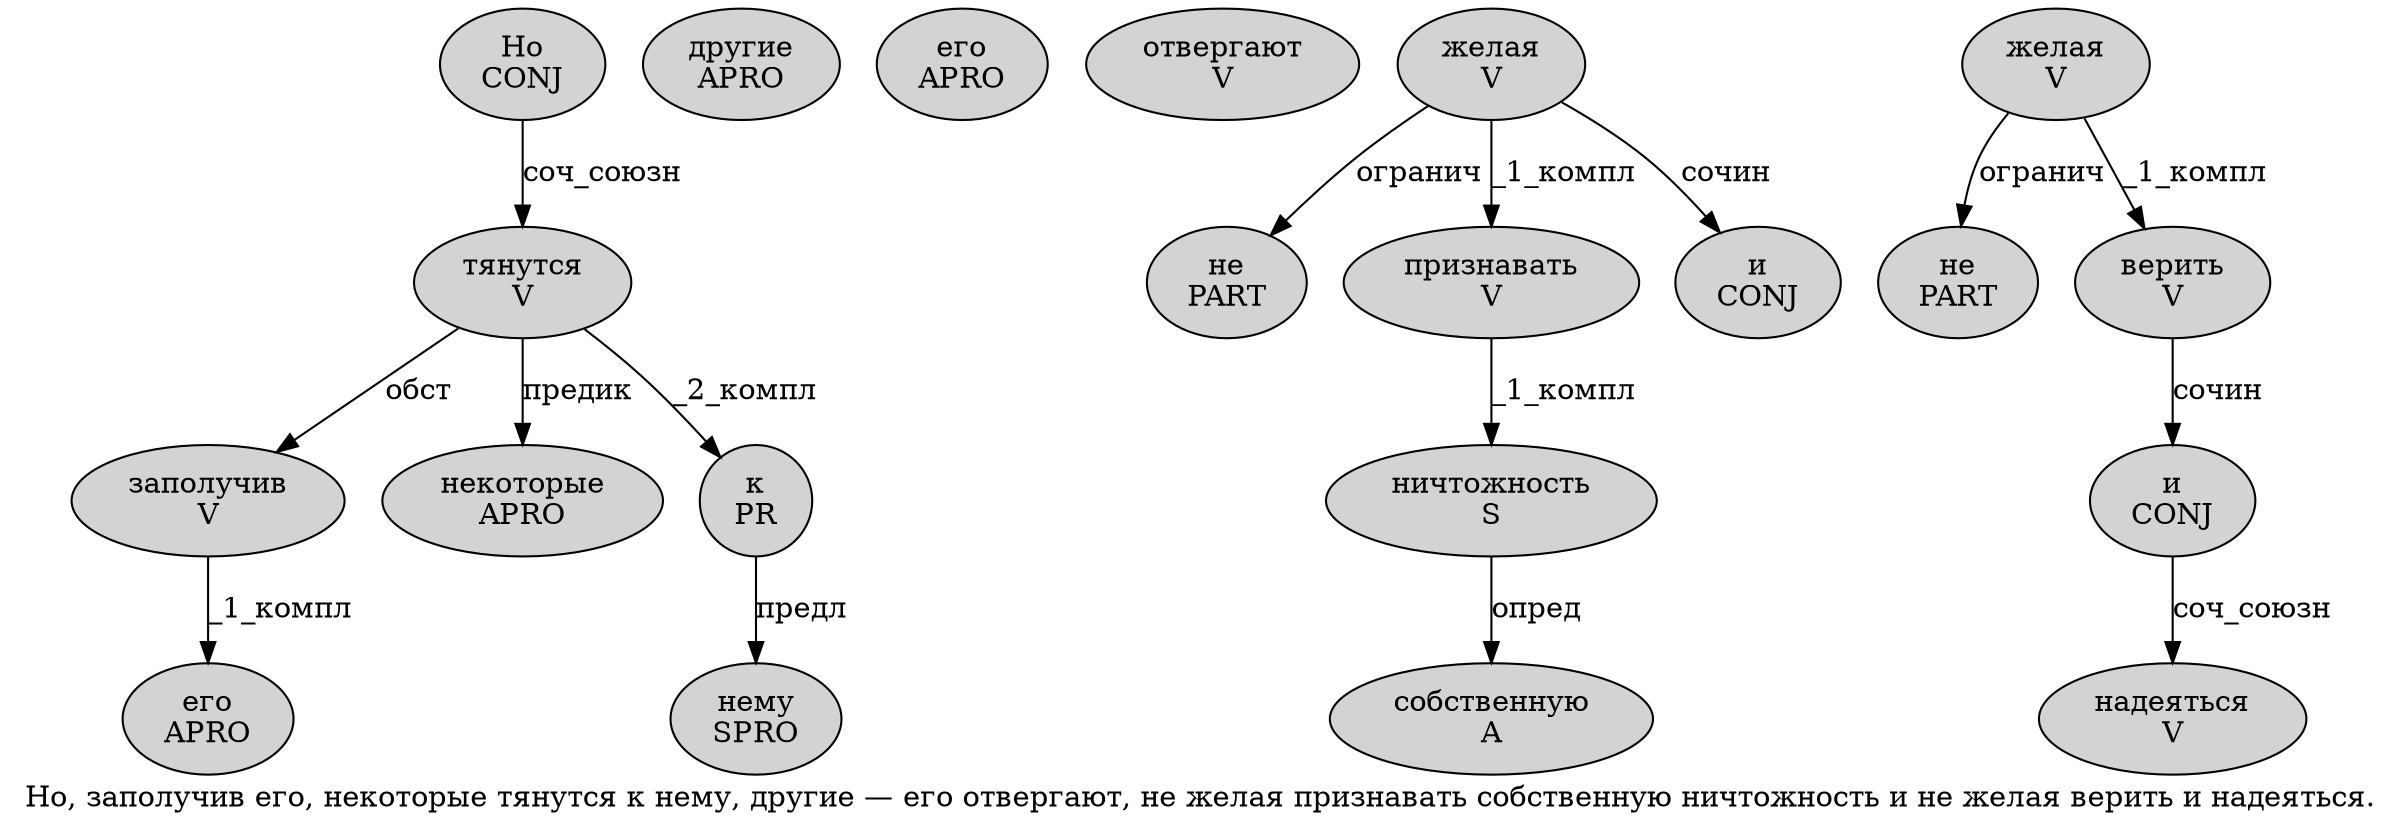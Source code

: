 digraph SENTENCE_418 {
	graph [label="Но, заполучив его, некоторые тянутся к нему, другие — его отвергают, не желая признавать собственную ничтожность и не желая верить и надеяться."]
	node [style=filled]
		0 [label="Но
CONJ" color="" fillcolor=lightgray penwidth=1 shape=ellipse]
		2 [label="заполучив
V" color="" fillcolor=lightgray penwidth=1 shape=ellipse]
		3 [label="его
APRO" color="" fillcolor=lightgray penwidth=1 shape=ellipse]
		5 [label="некоторые
APRO" color="" fillcolor=lightgray penwidth=1 shape=ellipse]
		6 [label="тянутся
V" color="" fillcolor=lightgray penwidth=1 shape=ellipse]
		7 [label="к
PR" color="" fillcolor=lightgray penwidth=1 shape=ellipse]
		8 [label="нему
SPRO" color="" fillcolor=lightgray penwidth=1 shape=ellipse]
		10 [label="другие
APRO" color="" fillcolor=lightgray penwidth=1 shape=ellipse]
		12 [label="его
APRO" color="" fillcolor=lightgray penwidth=1 shape=ellipse]
		13 [label="отвергают
V" color="" fillcolor=lightgray penwidth=1 shape=ellipse]
		15 [label="не
PART" color="" fillcolor=lightgray penwidth=1 shape=ellipse]
		16 [label="желая
V" color="" fillcolor=lightgray penwidth=1 shape=ellipse]
		17 [label="признавать
V" color="" fillcolor=lightgray penwidth=1 shape=ellipse]
		18 [label="собственную
A" color="" fillcolor=lightgray penwidth=1 shape=ellipse]
		19 [label="ничтожность
S" color="" fillcolor=lightgray penwidth=1 shape=ellipse]
		20 [label="и
CONJ" color="" fillcolor=lightgray penwidth=1 shape=ellipse]
		21 [label="не
PART" color="" fillcolor=lightgray penwidth=1 shape=ellipse]
		22 [label="желая
V" color="" fillcolor=lightgray penwidth=1 shape=ellipse]
		23 [label="верить
V" color="" fillcolor=lightgray penwidth=1 shape=ellipse]
		24 [label="и
CONJ" color="" fillcolor=lightgray penwidth=1 shape=ellipse]
		25 [label="надеяться
V" color="" fillcolor=lightgray penwidth=1 shape=ellipse]
			23 -> 24 [label="сочин"]
			24 -> 25 [label="соч_союзн"]
			0 -> 6 [label="соч_союзн"]
			2 -> 3 [label="_1_компл"]
			22 -> 21 [label="огранич"]
			22 -> 23 [label="_1_компл"]
			6 -> 2 [label="обст"]
			6 -> 5 [label="предик"]
			6 -> 7 [label="_2_компл"]
			17 -> 19 [label="_1_компл"]
			7 -> 8 [label="предл"]
			19 -> 18 [label="опред"]
			16 -> 15 [label="огранич"]
			16 -> 17 [label="_1_компл"]
			16 -> 20 [label="сочин"]
}